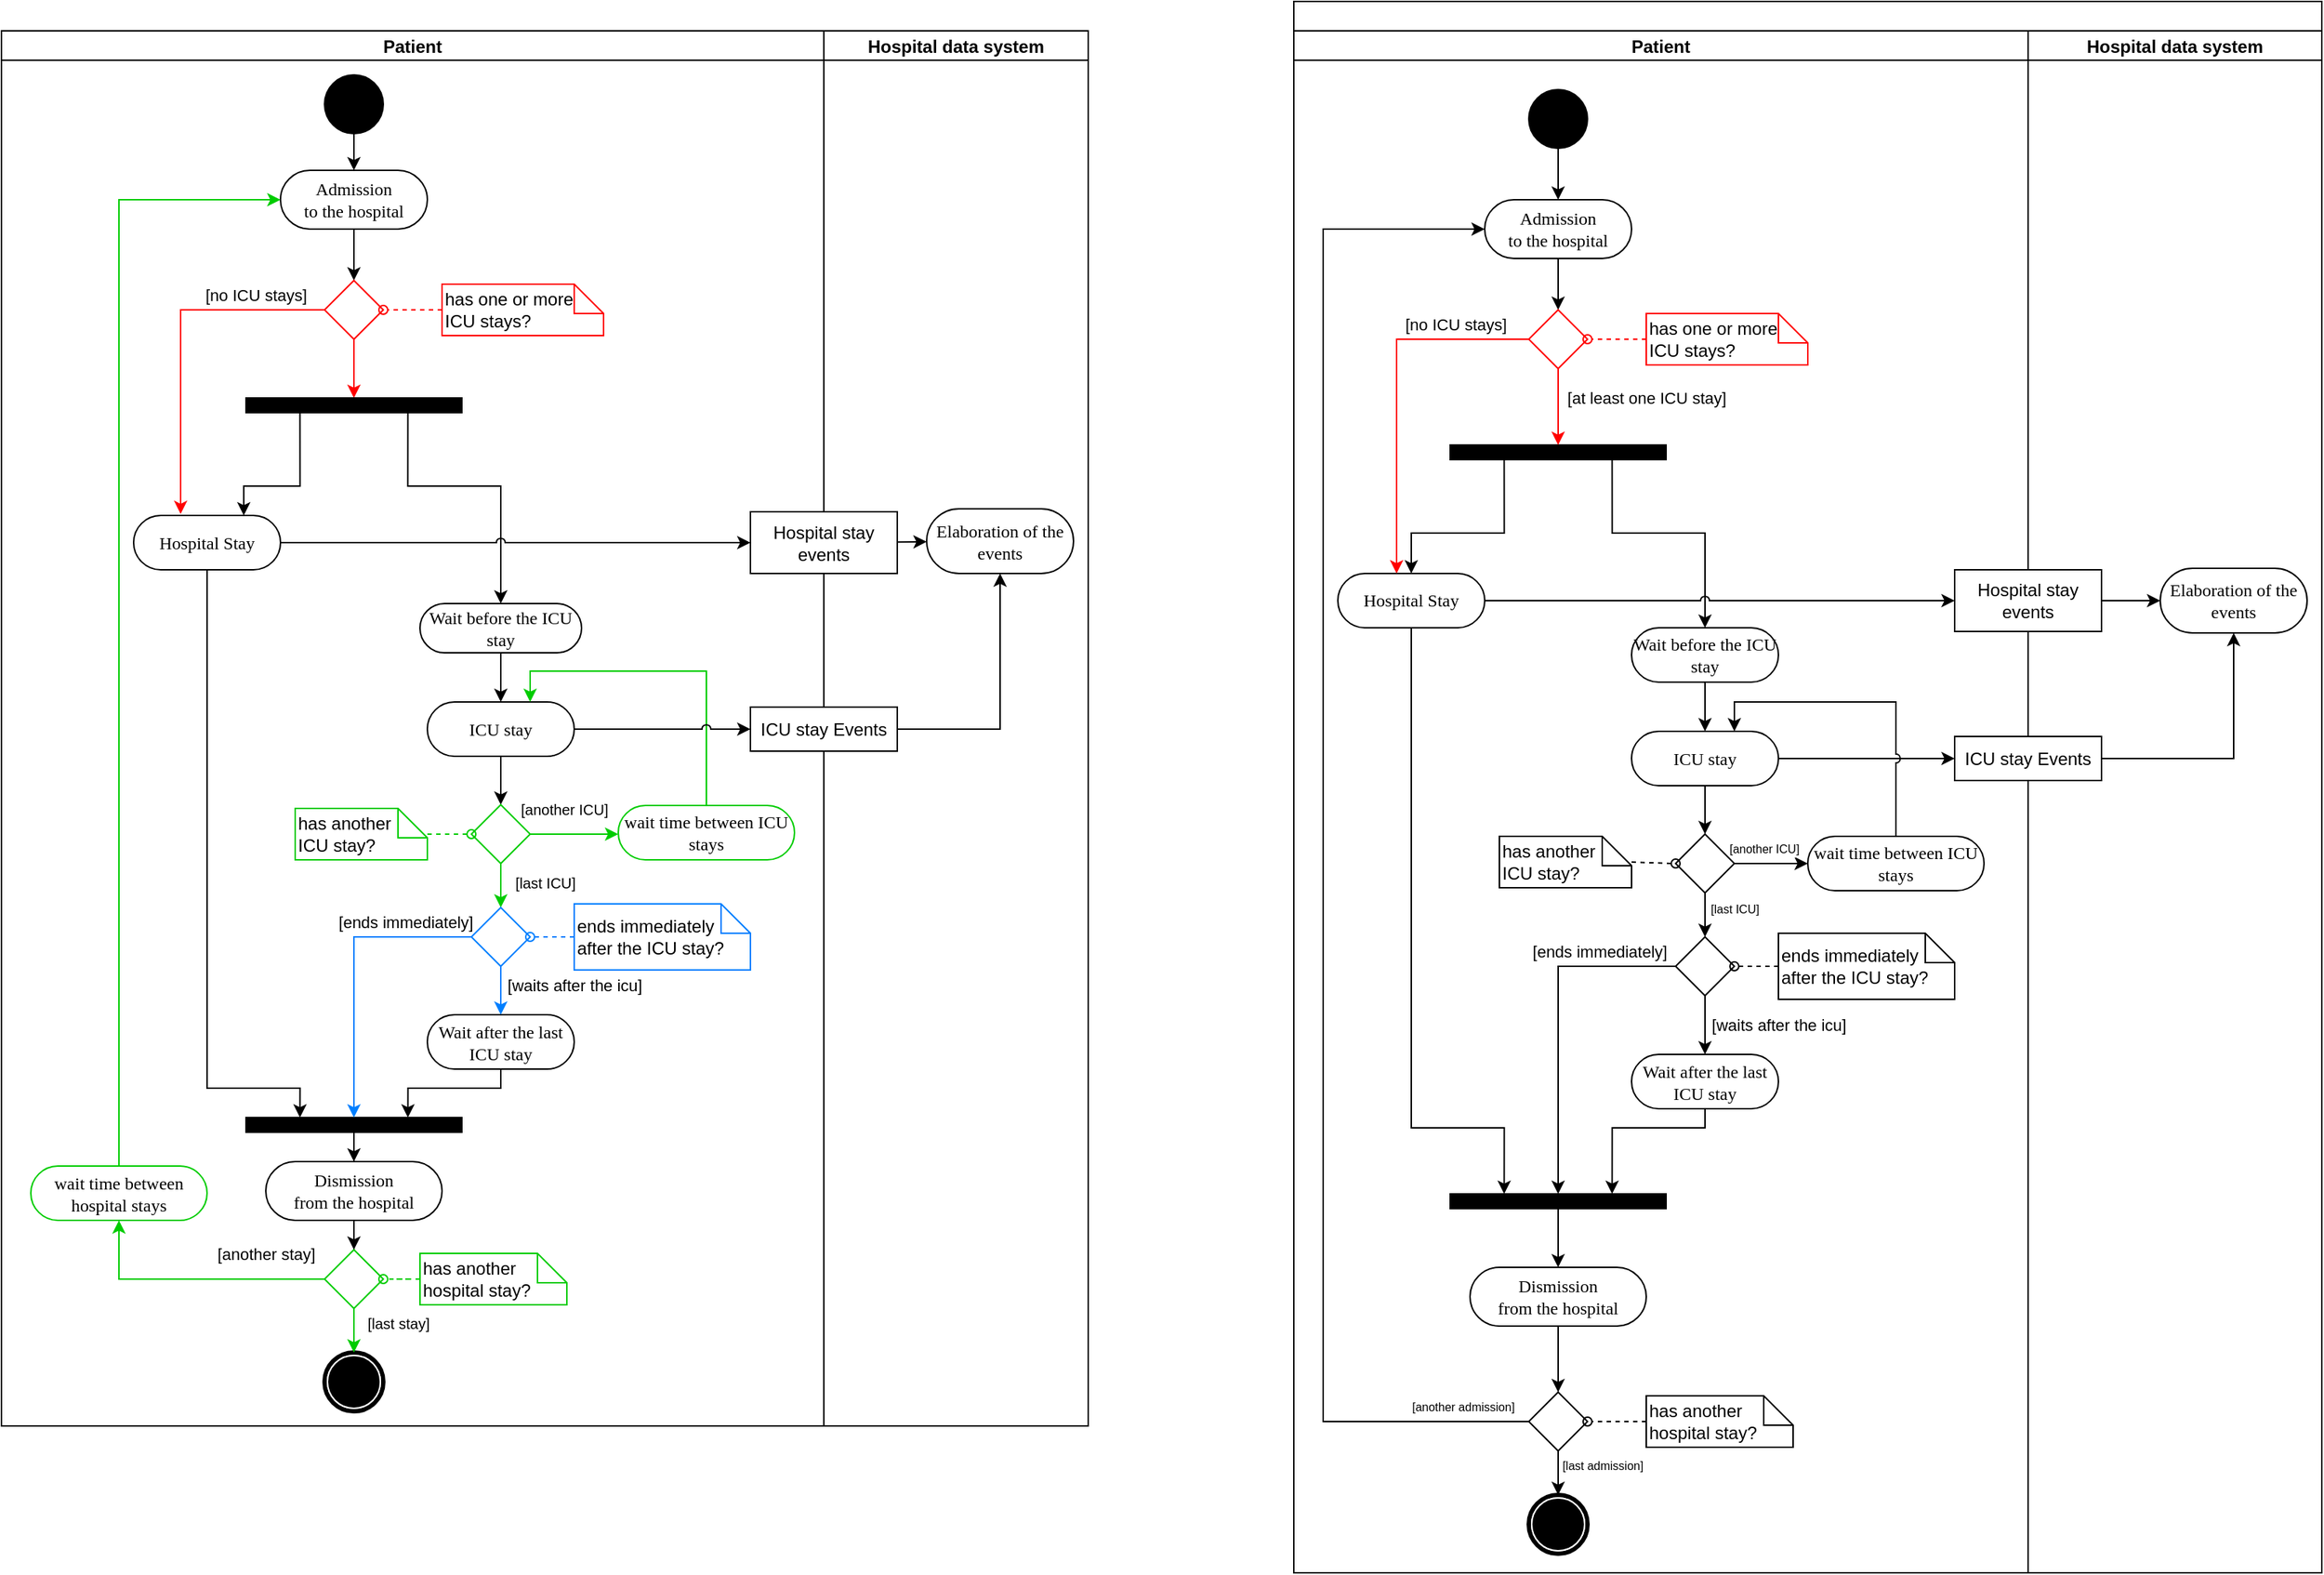<mxfile version="20.5.1" type="device"><diagram name="Page-1" id="0783ab3e-0a74-02c8-0abd-f7b4e66b4bec"><mxGraphModel dx="1320" dy="491" grid="1" gridSize="10" guides="1" tooltips="1" connect="1" arrows="1" fold="1" page="1" pageScale="1" pageWidth="850" pageHeight="1100" background="none" math="0" shadow="0"><root><mxCell id="0"/><mxCell id="1" parent="0"/><mxCell id="1x88qZKRy4dZjc9PM5eT-1" value="Patient" style="swimlane;startSize=20;" parent="1" vertex="1"><mxGeometry x="50" y="60" width="560" height="950" as="geometry"/></mxCell><mxCell id="1x88qZKRy4dZjc9PM5eT-2" value="Hospital Stay" style="rounded=1;whiteSpace=wrap;html=1;shadow=0;comic=0;labelBackgroundColor=none;strokeWidth=1;fontFamily=Verdana;fontSize=12;align=center;arcSize=50;" parent="1x88qZKRy4dZjc9PM5eT-1" vertex="1"><mxGeometry x="90" y="330" width="100" height="37" as="geometry"/></mxCell><mxCell id="1x88qZKRy4dZjc9PM5eT-3" value="Wait before the ICU stay" style="rounded=1;whiteSpace=wrap;html=1;shadow=0;comic=0;labelBackgroundColor=none;strokeWidth=1;fontFamily=Verdana;fontSize=12;align=center;arcSize=50;" parent="1x88qZKRy4dZjc9PM5eT-1" vertex="1"><mxGeometry x="285" y="390" width="110" height="33.5" as="geometry"/></mxCell><mxCell id="1x88qZKRy4dZjc9PM5eT-4" style="edgeStyle=orthogonalEdgeStyle;rounded=0;jumpStyle=arc;orthogonalLoop=1;jettySize=auto;html=1;endArrow=classic;endFill=1;" parent="1x88qZKRy4dZjc9PM5eT-1" source="1x88qZKRy4dZjc9PM5eT-5" target="1x88qZKRy4dZjc9PM5eT-22" edge="1"><mxGeometry relative="1" as="geometry"/></mxCell><mxCell id="1x88qZKRy4dZjc9PM5eT-5" value="ICU stay" style="rounded=1;whiteSpace=wrap;html=1;shadow=0;comic=0;labelBackgroundColor=none;strokeWidth=1;fontFamily=Verdana;fontSize=12;align=center;arcSize=50;" parent="1x88qZKRy4dZjc9PM5eT-1" vertex="1"><mxGeometry x="290" y="457" width="100" height="37" as="geometry"/></mxCell><mxCell id="1x88qZKRy4dZjc9PM5eT-6" style="edgeStyle=orthogonalEdgeStyle;rounded=0;orthogonalLoop=1;jettySize=auto;html=1;" parent="1x88qZKRy4dZjc9PM5eT-1" source="1x88qZKRy4dZjc9PM5eT-3" target="1x88qZKRy4dZjc9PM5eT-5" edge="1"><mxGeometry relative="1" as="geometry"/></mxCell><mxCell id="1x88qZKRy4dZjc9PM5eT-7" value="Wait after the last ICU stay" style="rounded=1;whiteSpace=wrap;html=1;shadow=0;comic=0;labelBackgroundColor=none;strokeWidth=1;fontFamily=Verdana;fontSize=12;align=center;arcSize=50;" parent="1x88qZKRy4dZjc9PM5eT-1" vertex="1"><mxGeometry x="290" y="670" width="100" height="37" as="geometry"/></mxCell><mxCell id="1x88qZKRy4dZjc9PM5eT-8" value="" style="whiteSpace=wrap;html=1;rounded=0;shadow=0;comic=0;labelBackgroundColor=none;strokeWidth=1;fillColor=#000000;fontFamily=Verdana;fontSize=12;align=center;rotation=0;" parent="1x88qZKRy4dZjc9PM5eT-1" vertex="1"><mxGeometry x="166.5" y="740" width="147" height="10" as="geometry"/></mxCell><mxCell id="1x88qZKRy4dZjc9PM5eT-9" style="edgeStyle=orthogonalEdgeStyle;rounded=0;orthogonalLoop=1;jettySize=auto;html=1;entryX=0.75;entryY=0;entryDx=0;entryDy=0;" parent="1x88qZKRy4dZjc9PM5eT-1" source="1x88qZKRy4dZjc9PM5eT-7" target="1x88qZKRy4dZjc9PM5eT-8" edge="1"><mxGeometry relative="1" as="geometry"><Array as="points"><mxPoint x="340" y="720"/><mxPoint x="277" y="720"/></Array></mxGeometry></mxCell><mxCell id="1x88qZKRy4dZjc9PM5eT-10" value="" style="shape=mxgraph.bpmn.shape;html=1;verticalLabelPosition=bottom;labelBackgroundColor=#ffffff;verticalAlign=top;perimeter=ellipsePerimeter;outline=end;symbol=terminate;rounded=0;shadow=0;comic=0;strokeWidth=1;fontFamily=Verdana;fontSize=12;align=center;" parent="1x88qZKRy4dZjc9PM5eT-1" vertex="1"><mxGeometry x="220" y="900" width="40" height="40" as="geometry"/></mxCell><mxCell id="1x88qZKRy4dZjc9PM5eT-11" style="edgeStyle=orthogonalEdgeStyle;rounded=0;jumpStyle=arc;orthogonalLoop=1;jettySize=auto;html=1;fontSize=6;endArrow=classic;endFill=1;" parent="1x88qZKRy4dZjc9PM5eT-1" source="1x88qZKRy4dZjc9PM5eT-12" target="1x88qZKRy4dZjc9PM5eT-30" edge="1"><mxGeometry relative="1" as="geometry"/></mxCell><mxCell id="1x88qZKRy4dZjc9PM5eT-12" value="Dismission &lt;br&gt;from the hospital" style="rounded=1;whiteSpace=wrap;html=1;shadow=0;comic=0;labelBackgroundColor=none;strokeWidth=1;fontFamily=Verdana;fontSize=12;align=center;arcSize=50;" parent="1x88qZKRy4dZjc9PM5eT-1" vertex="1"><mxGeometry x="180" y="770" width="120" height="40" as="geometry"/></mxCell><mxCell id="1x88qZKRy4dZjc9PM5eT-13" style="edgeStyle=orthogonalEdgeStyle;rounded=0;orthogonalLoop=1;jettySize=auto;html=1;entryX=0.25;entryY=0;entryDx=0;entryDy=0;" parent="1x88qZKRy4dZjc9PM5eT-1" source="1x88qZKRy4dZjc9PM5eT-2" target="1x88qZKRy4dZjc9PM5eT-8" edge="1"><mxGeometry relative="1" as="geometry"><mxPoint x="190" y="737" as="targetPoint"/><Array as="points"><mxPoint x="140" y="720"/><mxPoint x="203" y="720"/></Array></mxGeometry></mxCell><mxCell id="1x88qZKRy4dZjc9PM5eT-14" style="edgeStyle=orthogonalEdgeStyle;rounded=0;orthogonalLoop=1;jettySize=auto;html=1;" parent="1x88qZKRy4dZjc9PM5eT-1" source="1x88qZKRy4dZjc9PM5eT-8" target="1x88qZKRy4dZjc9PM5eT-12" edge="1"><mxGeometry relative="1" as="geometry"/></mxCell><mxCell id="1x88qZKRy4dZjc9PM5eT-15" style="edgeStyle=orthogonalEdgeStyle;rounded=0;orthogonalLoop=1;jettySize=auto;html=1;" parent="1x88qZKRy4dZjc9PM5eT-1" source="1x88qZKRy4dZjc9PM5eT-16" target="1x88qZKRy4dZjc9PM5eT-40" edge="1"><mxGeometry relative="1" as="geometry"/></mxCell><mxCell id="1x88qZKRy4dZjc9PM5eT-16" value="&lt;div&gt;Admission&lt;/div&gt;&lt;div&gt;to the hospital&lt;br&gt;&lt;/div&gt;" style="rounded=1;whiteSpace=wrap;html=1;shadow=0;comic=0;labelBackgroundColor=none;strokeWidth=1;fontFamily=Verdana;fontSize=12;align=center;arcSize=50;" parent="1x88qZKRy4dZjc9PM5eT-1" vertex="1"><mxGeometry x="190" y="95" width="100" height="40" as="geometry"/></mxCell><mxCell id="1x88qZKRy4dZjc9PM5eT-17" value="" style="ellipse;whiteSpace=wrap;html=1;rounded=0;shadow=0;comic=0;labelBackgroundColor=none;strokeWidth=1;fillColor=#000000;fontFamily=Verdana;fontSize=12;align=center;" parent="1x88qZKRy4dZjc9PM5eT-1" vertex="1"><mxGeometry x="220" y="30" width="40" height="40" as="geometry"/></mxCell><mxCell id="1x88qZKRy4dZjc9PM5eT-18" style="edgeStyle=orthogonalEdgeStyle;rounded=0;orthogonalLoop=1;jettySize=auto;html=1;" parent="1x88qZKRy4dZjc9PM5eT-1" source="1x88qZKRy4dZjc9PM5eT-17" target="1x88qZKRy4dZjc9PM5eT-16" edge="1"><mxGeometry relative="1" as="geometry"/></mxCell><mxCell id="1x88qZKRy4dZjc9PM5eT-19" value="&lt;font style=&quot;font-size: 10px;&quot;&gt;[last ICU]&lt;/font&gt;" style="edgeStyle=orthogonalEdgeStyle;rounded=0;jumpStyle=arc;orthogonalLoop=1;jettySize=auto;html=1;endArrow=classic;endFill=1;strokeColor=#00CC00;" parent="1x88qZKRy4dZjc9PM5eT-1" source="1x88qZKRy4dZjc9PM5eT-22" target="1x88qZKRy4dZjc9PM5eT-34" edge="1"><mxGeometry x="0.32" y="30" relative="1" as="geometry"><mxPoint as="offset"/><mxPoint x="300" y="607" as="targetPoint"/></mxGeometry></mxCell><mxCell id="1x88qZKRy4dZjc9PM5eT-20" style="edgeStyle=orthogonalEdgeStyle;rounded=0;jumpStyle=arc;orthogonalLoop=1;jettySize=auto;html=1;endArrow=classic;endFill=1;strokeColor=#00CC00;" parent="1x88qZKRy4dZjc9PM5eT-1" source="1x88qZKRy4dZjc9PM5eT-22" target="1x88qZKRy4dZjc9PM5eT-24" edge="1"><mxGeometry relative="1" as="geometry"><Array as="points"><mxPoint x="350" y="547"/><mxPoint x="350" y="547"/></Array></mxGeometry></mxCell><mxCell id="1x88qZKRy4dZjc9PM5eT-21" value="&lt;font style=&quot;font-size: 10px;&quot;&gt;[another ICU]&lt;/font&gt;" style="edgeLabel;html=1;align=center;verticalAlign=middle;resizable=0;points=[];" parent="1x88qZKRy4dZjc9PM5eT-20" vertex="1" connectable="0"><mxGeometry x="-0.259" y="1" relative="1" as="geometry"><mxPoint x="1" y="-16" as="offset"/></mxGeometry></mxCell><mxCell id="1x88qZKRy4dZjc9PM5eT-22" value="" style="rhombus;whiteSpace=wrap;html=1;strokeColor=#00CC00;" parent="1x88qZKRy4dZjc9PM5eT-1" vertex="1"><mxGeometry x="320" y="527" width="40" height="40" as="geometry"/></mxCell><mxCell id="1x88qZKRy4dZjc9PM5eT-23" style="edgeStyle=orthogonalEdgeStyle;rounded=0;jumpStyle=arc;orthogonalLoop=1;jettySize=auto;html=1;endArrow=classic;endFill=1;exitX=0.5;exitY=0;exitDx=0;exitDy=0;strokeColor=#00CC00;" parent="1x88qZKRy4dZjc9PM5eT-1" source="1x88qZKRy4dZjc9PM5eT-24" target="1x88qZKRy4dZjc9PM5eT-5" edge="1"><mxGeometry relative="1" as="geometry"><Array as="points"><mxPoint x="480" y="436"/><mxPoint x="360" y="436"/></Array><mxPoint x="340" y="456" as="targetPoint"/></mxGeometry></mxCell><mxCell id="1x88qZKRy4dZjc9PM5eT-24" value="wait time between ICU stays" style="rounded=1;whiteSpace=wrap;html=1;shadow=0;comic=0;labelBackgroundColor=none;strokeWidth=1;fontFamily=Verdana;fontSize=12;align=center;arcSize=50;strokeColor=#00CC00;" parent="1x88qZKRy4dZjc9PM5eT-1" vertex="1"><mxGeometry x="420" y="527.5" width="120" height="37" as="geometry"/></mxCell><mxCell id="1x88qZKRy4dZjc9PM5eT-25" style="rounded=0;jumpStyle=arc;orthogonalLoop=1;jettySize=auto;html=1;endArrow=oval;endFill=0;dashed=1;strokeColor=#00CC00;" parent="1x88qZKRy4dZjc9PM5eT-1" source="1x88qZKRy4dZjc9PM5eT-26" target="1x88qZKRy4dZjc9PM5eT-22" edge="1"><mxGeometry relative="1" as="geometry"/></mxCell><mxCell id="1x88qZKRy4dZjc9PM5eT-26" value="&lt;div align=&quot;left&quot;&gt;has another &lt;br&gt;ICU stay?&lt;/div&gt;" style="shape=note;size=20;whiteSpace=wrap;html=1;align=left;strokeColor=#00CC00;" parent="1x88qZKRy4dZjc9PM5eT-1" vertex="1"><mxGeometry x="200" y="529.5" width="90" height="35" as="geometry"/></mxCell><mxCell id="1x88qZKRy4dZjc9PM5eT-29" value="&lt;font style=&quot;font-size: 10px;&quot;&gt;[last stay]&lt;/font&gt;" style="edgeStyle=orthogonalEdgeStyle;rounded=0;jumpStyle=arc;orthogonalLoop=1;jettySize=auto;html=1;fontSize=6;endArrow=classic;endFill=1;strokeColor=#00CC00;" parent="1x88qZKRy4dZjc9PM5eT-1" source="1x88qZKRy4dZjc9PM5eT-30" target="1x88qZKRy4dZjc9PM5eT-10" edge="1"><mxGeometry x="0.2" y="30" relative="1" as="geometry"><mxPoint as="offset"/></mxGeometry></mxCell><mxCell id="1x88qZKRy4dZjc9PM5eT-30" value="" style="rhombus;whiteSpace=wrap;html=1;strokeColor=#00CC00;" parent="1x88qZKRy4dZjc9PM5eT-1" vertex="1"><mxGeometry x="220" y="830" width="40" height="40" as="geometry"/></mxCell><mxCell id="1x88qZKRy4dZjc9PM5eT-31" style="edgeStyle=orthogonalEdgeStyle;rounded=0;jumpStyle=arc;orthogonalLoop=1;jettySize=auto;html=1;fontSize=6;endArrow=oval;endFill=0;dashed=1;strokeColor=#00CC00;" parent="1x88qZKRy4dZjc9PM5eT-1" source="1x88qZKRy4dZjc9PM5eT-32" target="1x88qZKRy4dZjc9PM5eT-30" edge="1"><mxGeometry relative="1" as="geometry"/></mxCell><mxCell id="1x88qZKRy4dZjc9PM5eT-32" value="&lt;div align=&quot;left&quot;&gt;has another &lt;br&gt;hospital stay?&lt;br&gt;&lt;/div&gt;" style="shape=note;size=20;whiteSpace=wrap;html=1;align=left;strokeColor=#00CC00;" parent="1x88qZKRy4dZjc9PM5eT-1" vertex="1"><mxGeometry x="285" y="832.5" width="100" height="35" as="geometry"/></mxCell><mxCell id="1x88qZKRy4dZjc9PM5eT-33" value="[waits after the icu]" style="edgeStyle=orthogonalEdgeStyle;rounded=0;orthogonalLoop=1;jettySize=auto;html=1;strokeColor=#007FFF;" parent="1x88qZKRy4dZjc9PM5eT-1" source="1x88qZKRy4dZjc9PM5eT-34" target="1x88qZKRy4dZjc9PM5eT-7" edge="1"><mxGeometry x="0.149" y="50" relative="1" as="geometry"><mxPoint as="offset"/></mxGeometry></mxCell><mxCell id="1x88qZKRy4dZjc9PM5eT-34" value="" style="rhombus;whiteSpace=wrap;html=1;strokeColor=#007FFF;" parent="1x88qZKRy4dZjc9PM5eT-1" vertex="1"><mxGeometry x="320" y="597" width="40" height="40" as="geometry"/></mxCell><mxCell id="1x88qZKRy4dZjc9PM5eT-35" style="rounded=0;orthogonalLoop=1;jettySize=auto;html=1;endArrow=oval;endFill=0;dashed=1;strokeColor=#007FFF;" parent="1x88qZKRy4dZjc9PM5eT-1" source="1x88qZKRy4dZjc9PM5eT-36" target="1x88qZKRy4dZjc9PM5eT-34" edge="1"><mxGeometry relative="1" as="geometry"/></mxCell><mxCell id="1x88qZKRy4dZjc9PM5eT-36" value="ends immediately after the ICU stay?" style="shape=note;size=20;whiteSpace=wrap;html=1;align=left;strokeColor=#007FFF;" parent="1x88qZKRy4dZjc9PM5eT-1" vertex="1"><mxGeometry x="390" y="594.5" width="120" height="45" as="geometry"/></mxCell><mxCell id="1x88qZKRy4dZjc9PM5eT-37" style="edgeStyle=orthogonalEdgeStyle;rounded=0;orthogonalLoop=1;jettySize=auto;html=1;strokeColor=#007FFF;entryX=0.5;entryY=0;entryDx=0;entryDy=0;" parent="1x88qZKRy4dZjc9PM5eT-1" source="1x88qZKRy4dZjc9PM5eT-34" target="1x88qZKRy4dZjc9PM5eT-8" edge="1"><mxGeometry relative="1" as="geometry"><Array as="points"><mxPoint x="240" y="617"/></Array></mxGeometry></mxCell><mxCell id="1x88qZKRy4dZjc9PM5eT-38" value="[ends immediately]" style="edgeLabel;html=1;align=center;verticalAlign=middle;resizable=0;points=[];" parent="1x88qZKRy4dZjc9PM5eT-37" vertex="1" connectable="0"><mxGeometry x="-0.556" y="-1" relative="1" as="geometry"><mxPoint y="-9" as="offset"/></mxGeometry></mxCell><mxCell id="1x88qZKRy4dZjc9PM5eT-39" value="[no ICU stays]" style="edgeStyle=orthogonalEdgeStyle;rounded=0;orthogonalLoop=1;jettySize=auto;html=1;strokeColor=#FF0000;entryX=0.32;entryY=-0.027;entryDx=0;entryDy=0;entryPerimeter=0;" parent="1x88qZKRy4dZjc9PM5eT-1" source="1x88qZKRy4dZjc9PM5eT-40" target="1x88qZKRy4dZjc9PM5eT-2" edge="1"><mxGeometry x="-0.599" y="-10" relative="1" as="geometry"><Array as="points"><mxPoint x="122" y="190"/></Array><mxPoint as="offset"/></mxGeometry></mxCell><mxCell id="1x88qZKRy4dZjc9PM5eT-50" style="edgeStyle=orthogonalEdgeStyle;rounded=0;orthogonalLoop=1;jettySize=auto;html=1;strokeColor=#FF0000;" parent="1x88qZKRy4dZjc9PM5eT-1" source="1x88qZKRy4dZjc9PM5eT-40" target="1x88qZKRy4dZjc9PM5eT-49" edge="1"><mxGeometry relative="1" as="geometry"/></mxCell><mxCell id="1x88qZKRy4dZjc9PM5eT-40" value="" style="rhombus;whiteSpace=wrap;html=1;strokeColor=#FF0000;" parent="1x88qZKRy4dZjc9PM5eT-1" vertex="1"><mxGeometry x="220" y="170" width="40" height="40" as="geometry"/></mxCell><mxCell id="1x88qZKRy4dZjc9PM5eT-41" style="rounded=0;orthogonalLoop=1;jettySize=auto;html=1;endArrow=oval;endFill=0;dashed=1;strokeColor=#FF0000;" parent="1x88qZKRy4dZjc9PM5eT-1" source="1x88qZKRy4dZjc9PM5eT-42" target="1x88qZKRy4dZjc9PM5eT-40" edge="1"><mxGeometry relative="1" as="geometry"/></mxCell><mxCell id="1x88qZKRy4dZjc9PM5eT-42" value="has one or more&lt;br&gt; ICU stays?" style="shape=note;size=20;whiteSpace=wrap;html=1;align=left;strokeColor=#FF0000;" parent="1x88qZKRy4dZjc9PM5eT-1" vertex="1"><mxGeometry x="300" y="172.5" width="110" height="35" as="geometry"/></mxCell><mxCell id="1x88qZKRy4dZjc9PM5eT-51" style="edgeStyle=orthogonalEdgeStyle;rounded=0;orthogonalLoop=1;jettySize=auto;html=1;exitX=0.25;exitY=1;exitDx=0;exitDy=0;strokeColor=#000000;entryX=0.75;entryY=0;entryDx=0;entryDy=0;" parent="1x88qZKRy4dZjc9PM5eT-1" source="1x88qZKRy4dZjc9PM5eT-49" target="1x88qZKRy4dZjc9PM5eT-2" edge="1"><mxGeometry relative="1" as="geometry"><Array as="points"><mxPoint x="203" y="310"/><mxPoint x="165" y="310"/></Array></mxGeometry></mxCell><mxCell id="1x88qZKRy4dZjc9PM5eT-52" style="edgeStyle=orthogonalEdgeStyle;rounded=0;orthogonalLoop=1;jettySize=auto;html=1;exitX=0.75;exitY=1;exitDx=0;exitDy=0;strokeColor=#000000;" parent="1x88qZKRy4dZjc9PM5eT-1" source="1x88qZKRy4dZjc9PM5eT-49" target="1x88qZKRy4dZjc9PM5eT-3" edge="1"><mxGeometry relative="1" as="geometry"><Array as="points"><mxPoint x="277" y="310"/><mxPoint x="340" y="310"/></Array></mxGeometry></mxCell><mxCell id="1x88qZKRy4dZjc9PM5eT-49" value="" style="whiteSpace=wrap;html=1;rounded=0;shadow=0;comic=0;labelBackgroundColor=none;strokeWidth=1;fillColor=#000000;fontFamily=Verdana;fontSize=12;align=center;rotation=0;" parent="1x88qZKRy4dZjc9PM5eT-1" vertex="1"><mxGeometry x="166.5" y="250" width="147" height="10" as="geometry"/></mxCell><mxCell id="GOhCiBFyydgQRkkRLrbT-10" style="edgeStyle=orthogonalEdgeStyle;rounded=0;orthogonalLoop=1;jettySize=auto;html=1;strokeColor=#00CC00;" edge="1" parent="1x88qZKRy4dZjc9PM5eT-1" source="GOhCiBFyydgQRkkRLrbT-2" target="1x88qZKRy4dZjc9PM5eT-16"><mxGeometry relative="1" as="geometry"><Array as="points"><mxPoint x="80" y="115"/></Array></mxGeometry></mxCell><mxCell id="GOhCiBFyydgQRkkRLrbT-2" value="wait time between hospital stays" style="rounded=1;whiteSpace=wrap;html=1;shadow=0;comic=0;labelBackgroundColor=none;strokeWidth=1;fontFamily=Verdana;fontSize=12;align=center;arcSize=50;strokeColor=#00CC00;" vertex="1" parent="1x88qZKRy4dZjc9PM5eT-1"><mxGeometry x="20" y="773" width="120" height="37" as="geometry"/></mxCell><mxCell id="GOhCiBFyydgQRkkRLrbT-9" style="edgeStyle=orthogonalEdgeStyle;rounded=0;orthogonalLoop=1;jettySize=auto;html=1;strokeColor=#00CC00;" edge="1" parent="1x88qZKRy4dZjc9PM5eT-1" source="1x88qZKRy4dZjc9PM5eT-30" target="GOhCiBFyydgQRkkRLrbT-2"><mxGeometry relative="1" as="geometry"><Array as="points"><mxPoint x="80" y="850"/></Array></mxGeometry></mxCell><mxCell id="GOhCiBFyydgQRkkRLrbT-11" value="[another stay]" style="edgeLabel;html=1;align=center;verticalAlign=middle;resizable=0;points=[];" vertex="1" connectable="0" parent="GOhCiBFyydgQRkkRLrbT-9"><mxGeometry x="-0.344" y="-1" relative="1" as="geometry"><mxPoint x="19" y="-16" as="offset"/></mxGeometry></mxCell><mxCell id="Jz8HPyEA9Hd1BaBrePGz-11" style="edgeStyle=orthogonalEdgeStyle;rounded=0;orthogonalLoop=1;jettySize=auto;html=1;exitX=0.75;exitY=1;exitDx=0;exitDy=0;" parent="1" source="Jz8HPyEA9Hd1BaBrePGz-4" target="Jz8HPyEA9Hd1BaBrePGz-6" edge="1"><mxGeometry relative="1" as="geometry"><mxPoint x="1130" y="392" as="sourcePoint"/><Array as="points"><mxPoint x="1147" y="402"/><mxPoint x="1210" y="402"/></Array></mxGeometry></mxCell><mxCell id="Jz8HPyEA9Hd1BaBrePGz-13" style="edgeStyle=orthogonalEdgeStyle;rounded=0;orthogonalLoop=1;jettySize=auto;html=1;exitX=0.25;exitY=1;exitDx=0;exitDy=0;" parent="1" source="Jz8HPyEA9Hd1BaBrePGz-4" target="Jz8HPyEA9Hd1BaBrePGz-12" edge="1"><mxGeometry relative="1" as="geometry"><mxPoint x="1090" y="412" as="sourcePoint"/><Array as="points"><mxPoint x="1073" y="402"/><mxPoint x="1010" y="402"/></Array></mxGeometry></mxCell><mxCell id="Jz8HPyEA9Hd1BaBrePGz-4" value="" style="whiteSpace=wrap;html=1;rounded=0;shadow=0;comic=0;labelBackgroundColor=none;strokeWidth=1;fillColor=#000000;fontFamily=Verdana;fontSize=12;align=center;rotation=0;" parent="1" vertex="1"><mxGeometry x="1036.5" y="342" width="147" height="10" as="geometry"/></mxCell><mxCell id="Jz8HPyEA9Hd1BaBrePGz-91" value="" style="swimlane;childLayout=stackLayout;resizeParent=1;resizeParentMax=0;startSize=20;" parent="1" vertex="1"><mxGeometry x="930" y="40" width="700" height="1070" as="geometry"/></mxCell><mxCell id="Jz8HPyEA9Hd1BaBrePGz-110" style="edgeStyle=orthogonalEdgeStyle;rounded=0;orthogonalLoop=1;jettySize=auto;html=1;endArrow=classic;endFill=1;jumpStyle=arc;" parent="Jz8HPyEA9Hd1BaBrePGz-91" source="Jz8HPyEA9Hd1BaBrePGz-12" target="Jz8HPyEA9Hd1BaBrePGz-109" edge="1"><mxGeometry relative="1" as="geometry"/></mxCell><mxCell id="Jz8HPyEA9Hd1BaBrePGz-112" style="edgeStyle=orthogonalEdgeStyle;rounded=0;orthogonalLoop=1;jettySize=auto;html=1;endArrow=classic;endFill=1;" parent="Jz8HPyEA9Hd1BaBrePGz-91" source="Jz8HPyEA9Hd1BaBrePGz-7" target="Jz8HPyEA9Hd1BaBrePGz-104" edge="1"><mxGeometry relative="1" as="geometry"/></mxCell><mxCell id="Jz8HPyEA9Hd1BaBrePGz-96" value="Patient" style="swimlane;startSize=20;" parent="Jz8HPyEA9Hd1BaBrePGz-91" vertex="1"><mxGeometry y="20" width="500" height="1050" as="geometry"/></mxCell><mxCell id="Jz8HPyEA9Hd1BaBrePGz-12" value="Hospital Stay" style="rounded=1;whiteSpace=wrap;html=1;shadow=0;comic=0;labelBackgroundColor=none;strokeWidth=1;fontFamily=Verdana;fontSize=12;align=center;arcSize=50;" parent="Jz8HPyEA9Hd1BaBrePGz-96" vertex="1"><mxGeometry x="30" y="369.5" width="100" height="37" as="geometry"/></mxCell><mxCell id="Jz8HPyEA9Hd1BaBrePGz-6" value="Wait before the ICU stay" style="rounded=1;whiteSpace=wrap;html=1;shadow=0;comic=0;labelBackgroundColor=none;strokeWidth=1;fontFamily=Verdana;fontSize=12;align=center;arcSize=50;" parent="Jz8HPyEA9Hd1BaBrePGz-96" vertex="1"><mxGeometry x="230" y="406.5" width="100" height="37" as="geometry"/></mxCell><mxCell id="Jz8HPyEA9Hd1BaBrePGz-115" style="edgeStyle=orthogonalEdgeStyle;rounded=0;jumpStyle=arc;orthogonalLoop=1;jettySize=auto;html=1;endArrow=classic;endFill=1;" parent="Jz8HPyEA9Hd1BaBrePGz-96" source="Jz8HPyEA9Hd1BaBrePGz-7" target="Jz8HPyEA9Hd1BaBrePGz-114" edge="1"><mxGeometry relative="1" as="geometry"/></mxCell><mxCell id="Jz8HPyEA9Hd1BaBrePGz-7" value="ICU stay" style="rounded=1;whiteSpace=wrap;html=1;shadow=0;comic=0;labelBackgroundColor=none;strokeWidth=1;fontFamily=Verdana;fontSize=12;align=center;arcSize=50;" parent="Jz8HPyEA9Hd1BaBrePGz-96" vertex="1"><mxGeometry x="230" y="477" width="100" height="37" as="geometry"/></mxCell><mxCell id="Jz8HPyEA9Hd1BaBrePGz-9" style="edgeStyle=orthogonalEdgeStyle;rounded=0;orthogonalLoop=1;jettySize=auto;html=1;" parent="Jz8HPyEA9Hd1BaBrePGz-96" source="Jz8HPyEA9Hd1BaBrePGz-6" target="Jz8HPyEA9Hd1BaBrePGz-7" edge="1"><mxGeometry relative="1" as="geometry"/></mxCell><mxCell id="Jz8HPyEA9Hd1BaBrePGz-8" value="Wait after the last ICU stay" style="rounded=1;whiteSpace=wrap;html=1;shadow=0;comic=0;labelBackgroundColor=none;strokeWidth=1;fontFamily=Verdana;fontSize=12;align=center;arcSize=50;" parent="Jz8HPyEA9Hd1BaBrePGz-96" vertex="1"><mxGeometry x="230" y="697" width="100" height="37" as="geometry"/></mxCell><mxCell id="Jz8HPyEA9Hd1BaBrePGz-14" value="" style="whiteSpace=wrap;html=1;rounded=0;shadow=0;comic=0;labelBackgroundColor=none;strokeWidth=1;fillColor=#000000;fontFamily=Verdana;fontSize=12;align=center;rotation=0;" parent="Jz8HPyEA9Hd1BaBrePGz-96" vertex="1"><mxGeometry x="106.5" y="792" width="147" height="10" as="geometry"/></mxCell><mxCell id="Jz8HPyEA9Hd1BaBrePGz-15" style="edgeStyle=orthogonalEdgeStyle;rounded=0;orthogonalLoop=1;jettySize=auto;html=1;entryX=0.75;entryY=0;entryDx=0;entryDy=0;" parent="Jz8HPyEA9Hd1BaBrePGz-96" source="Jz8HPyEA9Hd1BaBrePGz-8" target="Jz8HPyEA9Hd1BaBrePGz-14" edge="1"><mxGeometry relative="1" as="geometry"><Array as="points"><mxPoint x="280" y="747"/><mxPoint x="217" y="747"/></Array></mxGeometry></mxCell><mxCell id="Jz8HPyEA9Hd1BaBrePGz-17" value="" style="shape=mxgraph.bpmn.shape;html=1;verticalLabelPosition=bottom;labelBackgroundColor=#ffffff;verticalAlign=top;perimeter=ellipsePerimeter;outline=end;symbol=terminate;rounded=0;shadow=0;comic=0;strokeWidth=1;fontFamily=Verdana;fontSize=12;align=center;" parent="Jz8HPyEA9Hd1BaBrePGz-96" vertex="1"><mxGeometry x="160" y="997" width="40" height="40" as="geometry"/></mxCell><mxCell id="Jz8HPyEA9Hd1BaBrePGz-124" style="edgeStyle=orthogonalEdgeStyle;rounded=0;jumpStyle=arc;orthogonalLoop=1;jettySize=auto;html=1;fontSize=6;endArrow=classic;endFill=1;" parent="Jz8HPyEA9Hd1BaBrePGz-96" source="Jz8HPyEA9Hd1BaBrePGz-18" target="Jz8HPyEA9Hd1BaBrePGz-123" edge="1"><mxGeometry relative="1" as="geometry"/></mxCell><mxCell id="Jz8HPyEA9Hd1BaBrePGz-18" value="Dismission &lt;br&gt;from the hospital" style="rounded=1;whiteSpace=wrap;html=1;shadow=0;comic=0;labelBackgroundColor=none;strokeWidth=1;fontFamily=Verdana;fontSize=12;align=center;arcSize=50;" parent="Jz8HPyEA9Hd1BaBrePGz-96" vertex="1"><mxGeometry x="120" y="842" width="120" height="40" as="geometry"/></mxCell><mxCell id="Jz8HPyEA9Hd1BaBrePGz-16" style="edgeStyle=orthogonalEdgeStyle;rounded=0;orthogonalLoop=1;jettySize=auto;html=1;entryX=0.25;entryY=0;entryDx=0;entryDy=0;" parent="Jz8HPyEA9Hd1BaBrePGz-96" source="Jz8HPyEA9Hd1BaBrePGz-12" target="Jz8HPyEA9Hd1BaBrePGz-14" edge="1"><mxGeometry relative="1" as="geometry"><mxPoint x="160" y="757" as="targetPoint"/><Array as="points"><mxPoint x="80" y="747"/><mxPoint x="143" y="747"/></Array></mxGeometry></mxCell><mxCell id="Jz8HPyEA9Hd1BaBrePGz-19" style="edgeStyle=orthogonalEdgeStyle;rounded=0;orthogonalLoop=1;jettySize=auto;html=1;" parent="Jz8HPyEA9Hd1BaBrePGz-96" source="Jz8HPyEA9Hd1BaBrePGz-14" target="Jz8HPyEA9Hd1BaBrePGz-18" edge="1"><mxGeometry relative="1" as="geometry"/></mxCell><mxCell id="0eg84t4ywDcF-_VVPOO7-2" style="edgeStyle=orthogonalEdgeStyle;rounded=0;orthogonalLoop=1;jettySize=auto;html=1;" parent="Jz8HPyEA9Hd1BaBrePGz-96" source="Jz8HPyEA9Hd1BaBrePGz-2" target="0eg84t4ywDcF-_VVPOO7-1" edge="1"><mxGeometry relative="1" as="geometry"/></mxCell><mxCell id="Jz8HPyEA9Hd1BaBrePGz-2" value="&lt;div&gt;Admission&lt;/div&gt;&lt;div&gt;to the hospital&lt;br&gt;&lt;/div&gt;" style="rounded=1;whiteSpace=wrap;html=1;shadow=0;comic=0;labelBackgroundColor=none;strokeWidth=1;fontFamily=Verdana;fontSize=12;align=center;arcSize=50;" parent="Jz8HPyEA9Hd1BaBrePGz-96" vertex="1"><mxGeometry x="130" y="115" width="100" height="40" as="geometry"/></mxCell><mxCell id="Jz8HPyEA9Hd1BaBrePGz-1" value="" style="ellipse;whiteSpace=wrap;html=1;rounded=0;shadow=0;comic=0;labelBackgroundColor=none;strokeWidth=1;fillColor=#000000;fontFamily=Verdana;fontSize=12;align=center;" parent="Jz8HPyEA9Hd1BaBrePGz-96" vertex="1"><mxGeometry x="160" y="40" width="40" height="40" as="geometry"/></mxCell><mxCell id="Jz8HPyEA9Hd1BaBrePGz-3" style="edgeStyle=orthogonalEdgeStyle;rounded=0;orthogonalLoop=1;jettySize=auto;html=1;" parent="Jz8HPyEA9Hd1BaBrePGz-96" source="Jz8HPyEA9Hd1BaBrePGz-1" target="Jz8HPyEA9Hd1BaBrePGz-2" edge="1"><mxGeometry relative="1" as="geometry"/></mxCell><mxCell id="Jz8HPyEA9Hd1BaBrePGz-116" value="&lt;font style=&quot;font-size: 8px;&quot;&gt;[last ICU]&lt;/font&gt;" style="edgeStyle=orthogonalEdgeStyle;rounded=0;jumpStyle=arc;orthogonalLoop=1;jettySize=auto;html=1;endArrow=classic;endFill=1;" parent="Jz8HPyEA9Hd1BaBrePGz-96" source="Jz8HPyEA9Hd1BaBrePGz-114" target="lniA371BXTnWisTjMK2Q-3" edge="1"><mxGeometry x="0.201" y="20" relative="1" as="geometry"><mxPoint as="offset"/><mxPoint x="270" y="627" as="targetPoint"/></mxGeometry></mxCell><mxCell id="Jz8HPyEA9Hd1BaBrePGz-118" style="edgeStyle=orthogonalEdgeStyle;rounded=0;jumpStyle=arc;orthogonalLoop=1;jettySize=auto;html=1;endArrow=classic;endFill=1;" parent="Jz8HPyEA9Hd1BaBrePGz-96" source="Jz8HPyEA9Hd1BaBrePGz-114" target="Jz8HPyEA9Hd1BaBrePGz-117" edge="1"><mxGeometry relative="1" as="geometry"><Array as="points"><mxPoint x="320" y="567"/><mxPoint x="320" y="567"/></Array></mxGeometry></mxCell><mxCell id="Jz8HPyEA9Hd1BaBrePGz-122" value="&lt;font style=&quot;font-size: 8px;&quot;&gt;[another ICU]&lt;/font&gt;" style="edgeLabel;html=1;align=center;verticalAlign=middle;resizable=0;points=[];" parent="Jz8HPyEA9Hd1BaBrePGz-118" vertex="1" connectable="0"><mxGeometry x="-0.259" y="1" relative="1" as="geometry"><mxPoint x="1" y="-10" as="offset"/></mxGeometry></mxCell><mxCell id="Jz8HPyEA9Hd1BaBrePGz-114" value="" style="rhombus;whiteSpace=wrap;html=1;" parent="Jz8HPyEA9Hd1BaBrePGz-96" vertex="1"><mxGeometry x="260" y="547" width="40" height="40" as="geometry"/></mxCell><mxCell id="Jz8HPyEA9Hd1BaBrePGz-119" style="edgeStyle=orthogonalEdgeStyle;rounded=0;jumpStyle=arc;orthogonalLoop=1;jettySize=auto;html=1;endArrow=classic;endFill=1;exitX=0.5;exitY=0;exitDx=0;exitDy=0;" parent="Jz8HPyEA9Hd1BaBrePGz-96" source="Jz8HPyEA9Hd1BaBrePGz-117" target="Jz8HPyEA9Hd1BaBrePGz-7" edge="1"><mxGeometry relative="1" as="geometry"><Array as="points"><mxPoint x="410" y="457"/><mxPoint x="300" y="457"/></Array></mxGeometry></mxCell><mxCell id="Jz8HPyEA9Hd1BaBrePGz-117" value="wait time between ICU stays" style="rounded=1;whiteSpace=wrap;html=1;shadow=0;comic=0;labelBackgroundColor=none;strokeWidth=1;fontFamily=Verdana;fontSize=12;align=center;arcSize=50;" parent="Jz8HPyEA9Hd1BaBrePGz-96" vertex="1"><mxGeometry x="350" y="548.5" width="120" height="37" as="geometry"/></mxCell><mxCell id="Jz8HPyEA9Hd1BaBrePGz-121" style="edgeStyle=orthogonalEdgeStyle;rounded=0;jumpStyle=arc;orthogonalLoop=1;jettySize=auto;html=1;endArrow=oval;endFill=0;dashed=1;" parent="Jz8HPyEA9Hd1BaBrePGz-96" source="Jz8HPyEA9Hd1BaBrePGz-120" target="Jz8HPyEA9Hd1BaBrePGz-114" edge="1"><mxGeometry relative="1" as="geometry"/></mxCell><mxCell id="Jz8HPyEA9Hd1BaBrePGz-120" value="&lt;div align=&quot;left&quot;&gt;has another &lt;br&gt;ICU stay?&lt;/div&gt;" style="shape=note;size=20;whiteSpace=wrap;html=1;align=left;" parent="Jz8HPyEA9Hd1BaBrePGz-96" vertex="1"><mxGeometry x="140" y="548.5" width="90" height="35" as="geometry"/></mxCell><mxCell id="Jz8HPyEA9Hd1BaBrePGz-125" style="edgeStyle=orthogonalEdgeStyle;rounded=0;jumpStyle=arc;orthogonalLoop=1;jettySize=auto;html=1;fontSize=6;endArrow=classic;endFill=1;" parent="Jz8HPyEA9Hd1BaBrePGz-96" source="Jz8HPyEA9Hd1BaBrePGz-123" target="Jz8HPyEA9Hd1BaBrePGz-2" edge="1"><mxGeometry relative="1" as="geometry"><Array as="points"><mxPoint x="20" y="135"/></Array></mxGeometry></mxCell><mxCell id="Jz8HPyEA9Hd1BaBrePGz-129" value="&lt;font style=&quot;font-size: 8px;&quot;&gt;[another admission]&lt;/font&gt;" style="edgeLabel;html=1;align=center;verticalAlign=middle;resizable=0;points=[];fontSize=6;" parent="Jz8HPyEA9Hd1BaBrePGz-125" vertex="1" connectable="0"><mxGeometry x="-0.879" y="3" relative="1" as="geometry"><mxPoint x="19" y="-13" as="offset"/></mxGeometry></mxCell><mxCell id="Jz8HPyEA9Hd1BaBrePGz-126" value="&lt;font style=&quot;font-size: 8px;&quot;&gt;[last admission]&lt;/font&gt;" style="edgeStyle=orthogonalEdgeStyle;rounded=0;jumpStyle=arc;orthogonalLoop=1;jettySize=auto;html=1;fontSize=6;endArrow=classic;endFill=1;" parent="Jz8HPyEA9Hd1BaBrePGz-96" source="Jz8HPyEA9Hd1BaBrePGz-123" target="Jz8HPyEA9Hd1BaBrePGz-17" edge="1"><mxGeometry x="-0.597" y="30" relative="1" as="geometry"><mxPoint as="offset"/></mxGeometry></mxCell><mxCell id="Jz8HPyEA9Hd1BaBrePGz-123" value="" style="rhombus;whiteSpace=wrap;html=1;" parent="Jz8HPyEA9Hd1BaBrePGz-96" vertex="1"><mxGeometry x="160" y="927" width="40" height="40" as="geometry"/></mxCell><mxCell id="Jz8HPyEA9Hd1BaBrePGz-128" style="edgeStyle=orthogonalEdgeStyle;rounded=0;jumpStyle=arc;orthogonalLoop=1;jettySize=auto;html=1;fontSize=6;endArrow=oval;endFill=0;dashed=1;" parent="Jz8HPyEA9Hd1BaBrePGz-96" source="Jz8HPyEA9Hd1BaBrePGz-127" target="Jz8HPyEA9Hd1BaBrePGz-123" edge="1"><mxGeometry relative="1" as="geometry"/></mxCell><mxCell id="Jz8HPyEA9Hd1BaBrePGz-127" value="&lt;div align=&quot;left&quot;&gt;has another &lt;br&gt;hospital stay?&lt;br&gt;&lt;/div&gt;" style="shape=note;size=20;whiteSpace=wrap;html=1;align=left;" parent="Jz8HPyEA9Hd1BaBrePGz-96" vertex="1"><mxGeometry x="240" y="929.5" width="100" height="35" as="geometry"/></mxCell><mxCell id="lniA371BXTnWisTjMK2Q-4" value="[waits after the icu]" style="edgeStyle=orthogonalEdgeStyle;rounded=0;orthogonalLoop=1;jettySize=auto;html=1;" parent="Jz8HPyEA9Hd1BaBrePGz-96" source="lniA371BXTnWisTjMK2Q-3" target="Jz8HPyEA9Hd1BaBrePGz-8" edge="1"><mxGeometry y="50" relative="1" as="geometry"><mxPoint as="offset"/></mxGeometry></mxCell><mxCell id="lniA371BXTnWisTjMK2Q-3" value="" style="rhombus;whiteSpace=wrap;html=1;" parent="Jz8HPyEA9Hd1BaBrePGz-96" vertex="1"><mxGeometry x="260" y="617" width="40" height="40" as="geometry"/></mxCell><mxCell id="lniA371BXTnWisTjMK2Q-7" style="rounded=0;orthogonalLoop=1;jettySize=auto;html=1;endArrow=oval;endFill=0;dashed=1;" parent="Jz8HPyEA9Hd1BaBrePGz-96" source="lniA371BXTnWisTjMK2Q-6" target="lniA371BXTnWisTjMK2Q-3" edge="1"><mxGeometry relative="1" as="geometry"/></mxCell><mxCell id="lniA371BXTnWisTjMK2Q-6" value="ends immediately after the ICU stay?" style="shape=note;size=20;whiteSpace=wrap;html=1;align=left;" parent="Jz8HPyEA9Hd1BaBrePGz-96" vertex="1"><mxGeometry x="330" y="614.5" width="120" height="45" as="geometry"/></mxCell><mxCell id="lniA371BXTnWisTjMK2Q-5" style="edgeStyle=orthogonalEdgeStyle;rounded=0;orthogonalLoop=1;jettySize=auto;html=1;" parent="Jz8HPyEA9Hd1BaBrePGz-96" source="lniA371BXTnWisTjMK2Q-3" target="Jz8HPyEA9Hd1BaBrePGz-14" edge="1"><mxGeometry relative="1" as="geometry"><Array as="points"><mxPoint x="180" y="637"/></Array></mxGeometry></mxCell><mxCell id="lniA371BXTnWisTjMK2Q-8" value="[ends immediately]" style="edgeLabel;html=1;align=center;verticalAlign=middle;resizable=0;points=[];" parent="lniA371BXTnWisTjMK2Q-5" vertex="1" connectable="0"><mxGeometry x="-0.556" y="-1" relative="1" as="geometry"><mxPoint y="-9" as="offset"/></mxGeometry></mxCell><mxCell id="0eg84t4ywDcF-_VVPOO7-3" value="[no ICU stays]" style="edgeStyle=orthogonalEdgeStyle;rounded=0;orthogonalLoop=1;jettySize=auto;html=1;strokeColor=#FF0000;" parent="Jz8HPyEA9Hd1BaBrePGz-96" source="0eg84t4ywDcF-_VVPOO7-1" target="Jz8HPyEA9Hd1BaBrePGz-12" edge="1"><mxGeometry x="-0.599" y="-10" relative="1" as="geometry"><Array as="points"><mxPoint x="70" y="210"/></Array><mxPoint as="offset"/></mxGeometry></mxCell><mxCell id="0eg84t4ywDcF-_VVPOO7-1" value="" style="rhombus;whiteSpace=wrap;html=1;strokeColor=#FF0000;" parent="Jz8HPyEA9Hd1BaBrePGz-96" vertex="1"><mxGeometry x="160" y="190" width="40" height="40" as="geometry"/></mxCell><mxCell id="0eg84t4ywDcF-_VVPOO7-6" style="rounded=0;orthogonalLoop=1;jettySize=auto;html=1;endArrow=oval;endFill=0;dashed=1;strokeColor=#FF0000;" parent="Jz8HPyEA9Hd1BaBrePGz-96" source="0eg84t4ywDcF-_VVPOO7-5" target="0eg84t4ywDcF-_VVPOO7-1" edge="1"><mxGeometry relative="1" as="geometry"/></mxCell><mxCell id="0eg84t4ywDcF-_VVPOO7-5" value="has one or more&lt;br&gt; ICU stays?" style="shape=note;size=20;whiteSpace=wrap;html=1;align=left;strokeColor=#FF0000;" parent="Jz8HPyEA9Hd1BaBrePGz-96" vertex="1"><mxGeometry x="240" y="192.5" width="110" height="35" as="geometry"/></mxCell><mxCell id="Jz8HPyEA9Hd1BaBrePGz-92" value="Hospital data system" style="swimlane;startSize=20;" parent="Jz8HPyEA9Hd1BaBrePGz-91" vertex="1"><mxGeometry x="500" y="20" width="200" height="1050" as="geometry"/></mxCell><mxCell id="Jz8HPyEA9Hd1BaBrePGz-100" value="Elaboration of the events" style="rounded=1;whiteSpace=wrap;html=1;shadow=0;comic=0;labelBackgroundColor=none;strokeWidth=1;fontFamily=Verdana;fontSize=12;align=center;arcSize=50;" parent="Jz8HPyEA9Hd1BaBrePGz-92" vertex="1"><mxGeometry x="90" y="366" width="100" height="44" as="geometry"/></mxCell><mxCell id="Jz8HPyEA9Hd1BaBrePGz-105" style="edgeStyle=orthogonalEdgeStyle;rounded=0;orthogonalLoop=1;jettySize=auto;html=1;endArrow=classic;endFill=1;" parent="Jz8HPyEA9Hd1BaBrePGz-92" source="Jz8HPyEA9Hd1BaBrePGz-104" target="Jz8HPyEA9Hd1BaBrePGz-100" edge="1"><mxGeometry relative="1" as="geometry"><mxPoint x="230.059" y="409" as="targetPoint"/></mxGeometry></mxCell><mxCell id="Jz8HPyEA9Hd1BaBrePGz-104" value="ICU stay Events" style="rounded=0;whiteSpace=wrap;html=1;" parent="Jz8HPyEA9Hd1BaBrePGz-92" vertex="1"><mxGeometry x="-50" y="480.5" width="100" height="30" as="geometry"/></mxCell><mxCell id="Jz8HPyEA9Hd1BaBrePGz-111" style="edgeStyle=orthogonalEdgeStyle;rounded=0;orthogonalLoop=1;jettySize=auto;html=1;endArrow=classic;endFill=1;" parent="Jz8HPyEA9Hd1BaBrePGz-92" source="Jz8HPyEA9Hd1BaBrePGz-109" target="Jz8HPyEA9Hd1BaBrePGz-100" edge="1"><mxGeometry relative="1" as="geometry"><Array as="points"><mxPoint x="90" y="389"/><mxPoint x="90" y="387"/></Array></mxGeometry></mxCell><mxCell id="Jz8HPyEA9Hd1BaBrePGz-109" value="Hospital stay events" style="rounded=0;whiteSpace=wrap;html=1;" parent="Jz8HPyEA9Hd1BaBrePGz-92" vertex="1"><mxGeometry x="-50" y="367" width="100" height="42" as="geometry"/></mxCell><mxCell id="0eg84t4ywDcF-_VVPOO7-4" value="[at least one ICU stay]" style="edgeStyle=orthogonalEdgeStyle;rounded=0;orthogonalLoop=1;jettySize=auto;html=1;entryX=0.5;entryY=0;entryDx=0;entryDy=0;strokeColor=#FF0000;" parent="1" source="0eg84t4ywDcF-_VVPOO7-1" target="Jz8HPyEA9Hd1BaBrePGz-4" edge="1"><mxGeometry x="-0.231" y="60" relative="1" as="geometry"><mxPoint as="offset"/></mxGeometry></mxCell><mxCell id="1x88qZKRy4dZjc9PM5eT-54" style="edgeStyle=orthogonalEdgeStyle;rounded=0;jumpStyle=arc;orthogonalLoop=1;jettySize=auto;html=1;strokeColor=#000000;" parent="1" source="1x88qZKRy4dZjc9PM5eT-5" target="1x88qZKRy4dZjc9PM5eT-46" edge="1"><mxGeometry relative="1" as="geometry"><mxPoint x="590" y="535.5" as="targetPoint"/></mxGeometry></mxCell><mxCell id="1x88qZKRy4dZjc9PM5eT-43" value="Hospital data system" style="swimlane;startSize=20;strokeColor=#000000;" parent="1" vertex="1"><mxGeometry x="610" y="60" width="180" height="950" as="geometry"/></mxCell><mxCell id="1x88qZKRy4dZjc9PM5eT-44" value="Elaboration of the events" style="rounded=1;whiteSpace=wrap;html=1;shadow=0;comic=0;labelBackgroundColor=none;strokeWidth=1;fontFamily=Verdana;fontSize=12;align=center;arcSize=50;" parent="1x88qZKRy4dZjc9PM5eT-43" vertex="1"><mxGeometry x="70" y="325.5" width="100" height="44" as="geometry"/></mxCell><mxCell id="1x88qZKRy4dZjc9PM5eT-45" style="edgeStyle=orthogonalEdgeStyle;rounded=0;orthogonalLoop=1;jettySize=auto;html=1;endArrow=classic;endFill=1;" parent="1x88qZKRy4dZjc9PM5eT-43" source="1x88qZKRy4dZjc9PM5eT-46" target="1x88qZKRy4dZjc9PM5eT-44" edge="1"><mxGeometry relative="1" as="geometry"><mxPoint x="230.059" y="389" as="targetPoint"/></mxGeometry></mxCell><mxCell id="1x88qZKRy4dZjc9PM5eT-46" value="ICU stay Events" style="rounded=0;whiteSpace=wrap;html=1;" parent="1x88qZKRy4dZjc9PM5eT-43" vertex="1"><mxGeometry x="-50" y="460.5" width="100" height="30" as="geometry"/></mxCell><mxCell id="1x88qZKRy4dZjc9PM5eT-47" style="rounded=0;orthogonalLoop=1;jettySize=auto;html=1;endArrow=classic;endFill=1;" parent="1x88qZKRy4dZjc9PM5eT-43" source="1x88qZKRy4dZjc9PM5eT-48" target="1x88qZKRy4dZjc9PM5eT-44" edge="1"><mxGeometry relative="1" as="geometry"/></mxCell><mxCell id="1x88qZKRy4dZjc9PM5eT-48" value="Hospital stay events" style="rounded=0;whiteSpace=wrap;html=1;" parent="1x88qZKRy4dZjc9PM5eT-43" vertex="1"><mxGeometry x="-50" y="327.5" width="100" height="42" as="geometry"/></mxCell><mxCell id="1x88qZKRy4dZjc9PM5eT-53" style="edgeStyle=orthogonalEdgeStyle;rounded=0;orthogonalLoop=1;jettySize=auto;html=1;strokeColor=#000000;jumpStyle=arc;" parent="1" source="1x88qZKRy4dZjc9PM5eT-2" target="1x88qZKRy4dZjc9PM5eT-48" edge="1"><mxGeometry relative="1" as="geometry"><mxPoint x="590" y="408.5" as="targetPoint"/></mxGeometry></mxCell></root></mxGraphModel></diagram></mxfile>